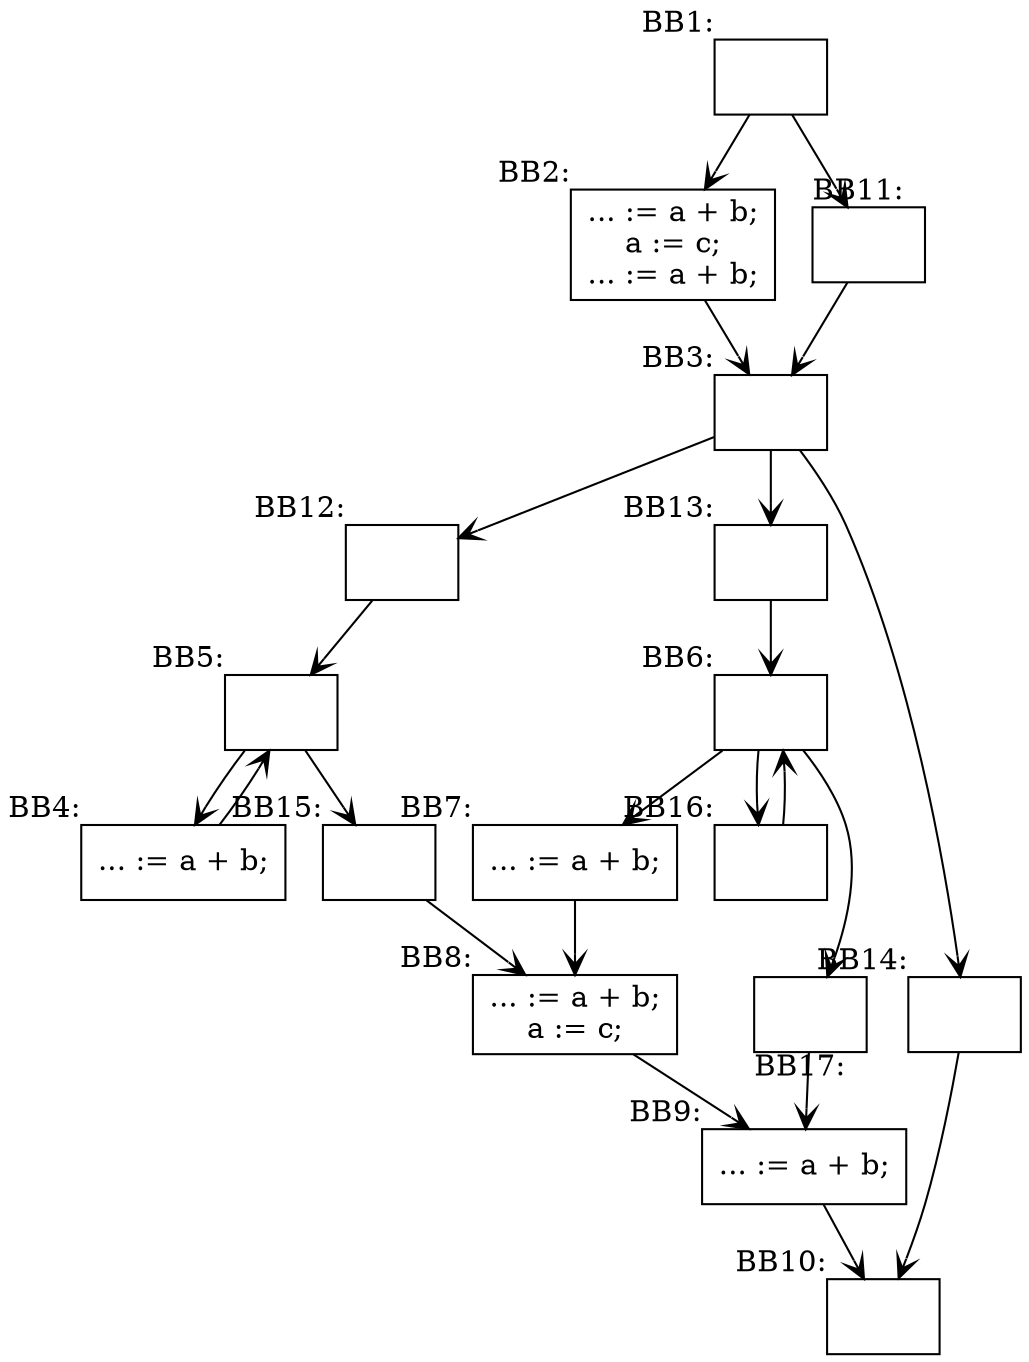 digraph G {
	node[shape=box;];
	edge[arrowhead=open;];

	BB1 [label=""; xlabel="BB1:";];
	BB2 [label="... := a + b;\na := c;\n... := a + b;\n"; xlabel="BB2:";];
	BB3 [label=""; xlabel="BB3:";];
	BB4 [label="... := a + b;\n"; xlabel="BB4:";];
	BB5 [label=""; xlabel="BB5:";];
	BB6 [label=""; xlabel="BB6:";];
	BB7 [label="... := a + b;\n"; xlabel="BB7:";];
	BB8 [label="... := a + b;\na := c;\n"; xlabel="BB8:";];
	BB9 [label="... := a + b;\n"; xlabel="BB9:";];
	BB10 [label=""; xlabel="BB10:";];
	BB11 [label=""; xlabel="BB11:";];
	BB12 [label=""; xlabel="BB12:";];
	BB13 [label=""; xlabel="BB13:";];
	BB14 [label=""; xlabel="BB14:";];
	BB15 [label=""; xlabel="BB15:";];
	BB16 [label=""; xlabel="BB16:";];
	BB17 [label=""; xlabel="BB17:";];

	BB1->BB2;
	BB1->BB11;
	BB2->BB3;
	BB3->BB12;
	BB3->BB13;
	BB3->BB14;
	BB4->BB5;
	BB5->BB4;
	BB5->BB15;
	BB6->BB7;
	BB6->BB16;
	BB6->BB17;
	BB7->BB8;
	BB8->BB9;
	BB9->BB10;
	BB11->BB3;
	BB12->BB5;
	BB13->BB6;
	BB14->BB10;
	BB15->BB8;
	BB16->BB6;
	BB17->BB9;
}
